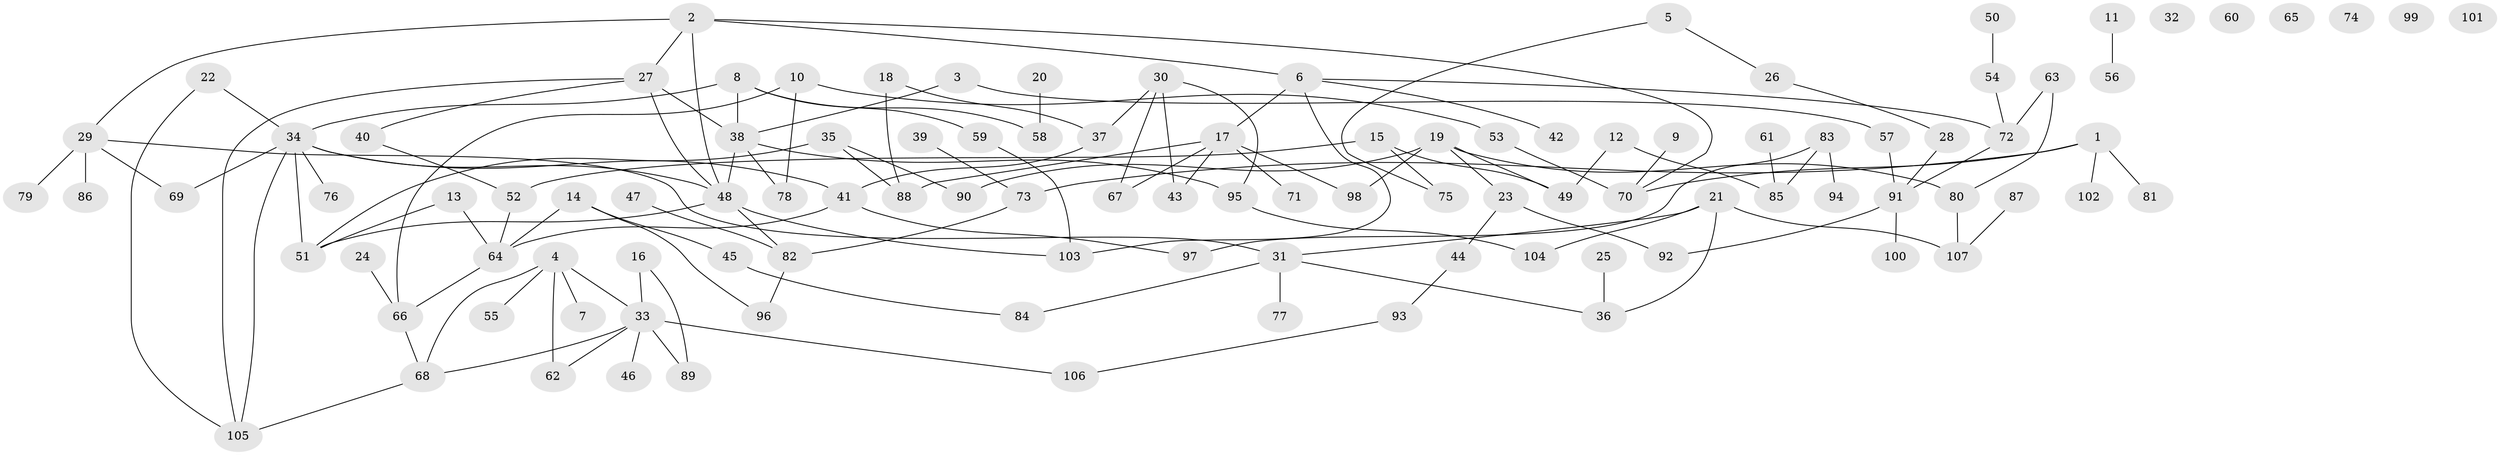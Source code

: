 // Generated by graph-tools (version 1.1) at 2025/25/03/09/25 03:25:16]
// undirected, 107 vertices, 135 edges
graph export_dot {
graph [start="1"]
  node [color=gray90,style=filled];
  1;
  2;
  3;
  4;
  5;
  6;
  7;
  8;
  9;
  10;
  11;
  12;
  13;
  14;
  15;
  16;
  17;
  18;
  19;
  20;
  21;
  22;
  23;
  24;
  25;
  26;
  27;
  28;
  29;
  30;
  31;
  32;
  33;
  34;
  35;
  36;
  37;
  38;
  39;
  40;
  41;
  42;
  43;
  44;
  45;
  46;
  47;
  48;
  49;
  50;
  51;
  52;
  53;
  54;
  55;
  56;
  57;
  58;
  59;
  60;
  61;
  62;
  63;
  64;
  65;
  66;
  67;
  68;
  69;
  70;
  71;
  72;
  73;
  74;
  75;
  76;
  77;
  78;
  79;
  80;
  81;
  82;
  83;
  84;
  85;
  86;
  87;
  88;
  89;
  90;
  91;
  92;
  93;
  94;
  95;
  96;
  97;
  98;
  99;
  100;
  101;
  102;
  103;
  104;
  105;
  106;
  107;
  1 -- 70;
  1 -- 73;
  1 -- 81;
  1 -- 102;
  2 -- 6;
  2 -- 27;
  2 -- 29;
  2 -- 48;
  2 -- 70;
  3 -- 38;
  3 -- 57;
  4 -- 7;
  4 -- 33;
  4 -- 55;
  4 -- 62;
  4 -- 68;
  5 -- 26;
  5 -- 75;
  6 -- 17;
  6 -- 42;
  6 -- 72;
  6 -- 103;
  8 -- 34;
  8 -- 38;
  8 -- 58;
  8 -- 59;
  9 -- 70;
  10 -- 53;
  10 -- 66;
  10 -- 78;
  11 -- 56;
  12 -- 49;
  12 -- 85;
  13 -- 51;
  13 -- 64;
  14 -- 45;
  14 -- 64;
  14 -- 96;
  15 -- 49;
  15 -- 52;
  15 -- 75;
  16 -- 33;
  16 -- 89;
  17 -- 43;
  17 -- 67;
  17 -- 71;
  17 -- 88;
  17 -- 98;
  18 -- 37;
  18 -- 88;
  19 -- 23;
  19 -- 49;
  19 -- 80;
  19 -- 90;
  19 -- 98;
  20 -- 58;
  21 -- 31;
  21 -- 36;
  21 -- 104;
  21 -- 107;
  22 -- 34;
  22 -- 105;
  23 -- 44;
  23 -- 92;
  24 -- 66;
  25 -- 36;
  26 -- 28;
  27 -- 38;
  27 -- 40;
  27 -- 48;
  27 -- 105;
  28 -- 91;
  29 -- 31;
  29 -- 69;
  29 -- 79;
  29 -- 86;
  30 -- 37;
  30 -- 43;
  30 -- 67;
  30 -- 95;
  31 -- 36;
  31 -- 77;
  31 -- 84;
  33 -- 46;
  33 -- 62;
  33 -- 68;
  33 -- 89;
  33 -- 106;
  34 -- 41;
  34 -- 48;
  34 -- 51;
  34 -- 69;
  34 -- 76;
  34 -- 105;
  35 -- 51;
  35 -- 88;
  35 -- 90;
  37 -- 41;
  38 -- 48;
  38 -- 78;
  38 -- 95;
  39 -- 73;
  40 -- 52;
  41 -- 64;
  41 -- 97;
  44 -- 93;
  45 -- 84;
  47 -- 82;
  48 -- 51;
  48 -- 82;
  48 -- 103;
  50 -- 54;
  52 -- 64;
  53 -- 70;
  54 -- 72;
  57 -- 91;
  59 -- 103;
  61 -- 85;
  63 -- 72;
  63 -- 80;
  64 -- 66;
  66 -- 68;
  68 -- 105;
  72 -- 91;
  73 -- 82;
  80 -- 107;
  82 -- 96;
  83 -- 85;
  83 -- 94;
  83 -- 97;
  87 -- 107;
  91 -- 92;
  91 -- 100;
  93 -- 106;
  95 -- 104;
}
